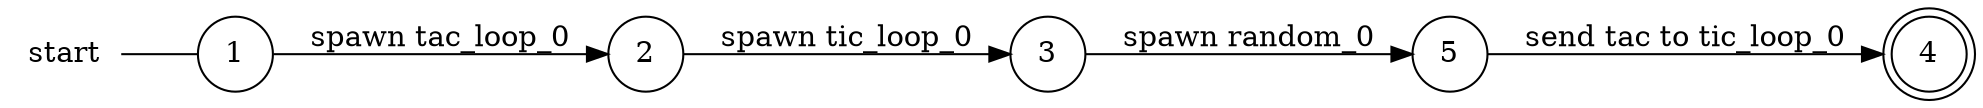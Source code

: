 digraph start {
	rankdir="LR";
	n_0 [label="start", shape="plaintext"];
	n_1 [id="5", shape=circle, label="5"];
	n_2 [id="1", shape=circle, label="1"];
	n_0 -> n_2 [arrowhead=none];
	n_3 [id="2", shape=circle, label="2"];
	n_4 [id="4", shape=doublecircle, label="4"];
	n_5 [id="3", shape=circle, label="3"];

	n_3 -> n_5 [id="[$e|2]", label="spawn tic_loop_0"];
	n_1 -> n_4 [id="[$e|0]", label="send tac to tic_loop_0"];
	n_5 -> n_1 [id="[$e|1]", label="spawn random_0"];
	n_2 -> n_3 [id="[$e|3]", label="spawn tac_loop_0"];
}
